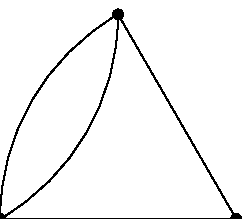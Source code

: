 prologues:=3;
verbatimtex
%&latex
\documentclass{minimal}
\begin{document}
etex

beginfig(0);

numeric u;
u=3cm;
z1=(0,0);
z2=(u,0);
z3=z1+dir(60)*u;


%draw z1--z2--z3{dir 210}..{dir -90}z1;
%draw z3{dir 270}..{dir -150}z1;
draw z1--z2--z3;
draw z1{up}..z3;
draw z1{dir 30}..z3;

draw z1 withpen pencircle scaled 4;
draw z2 withpen pencircle scaled 4;
draw z3 withpen pencircle scaled 4;

endfig;

end